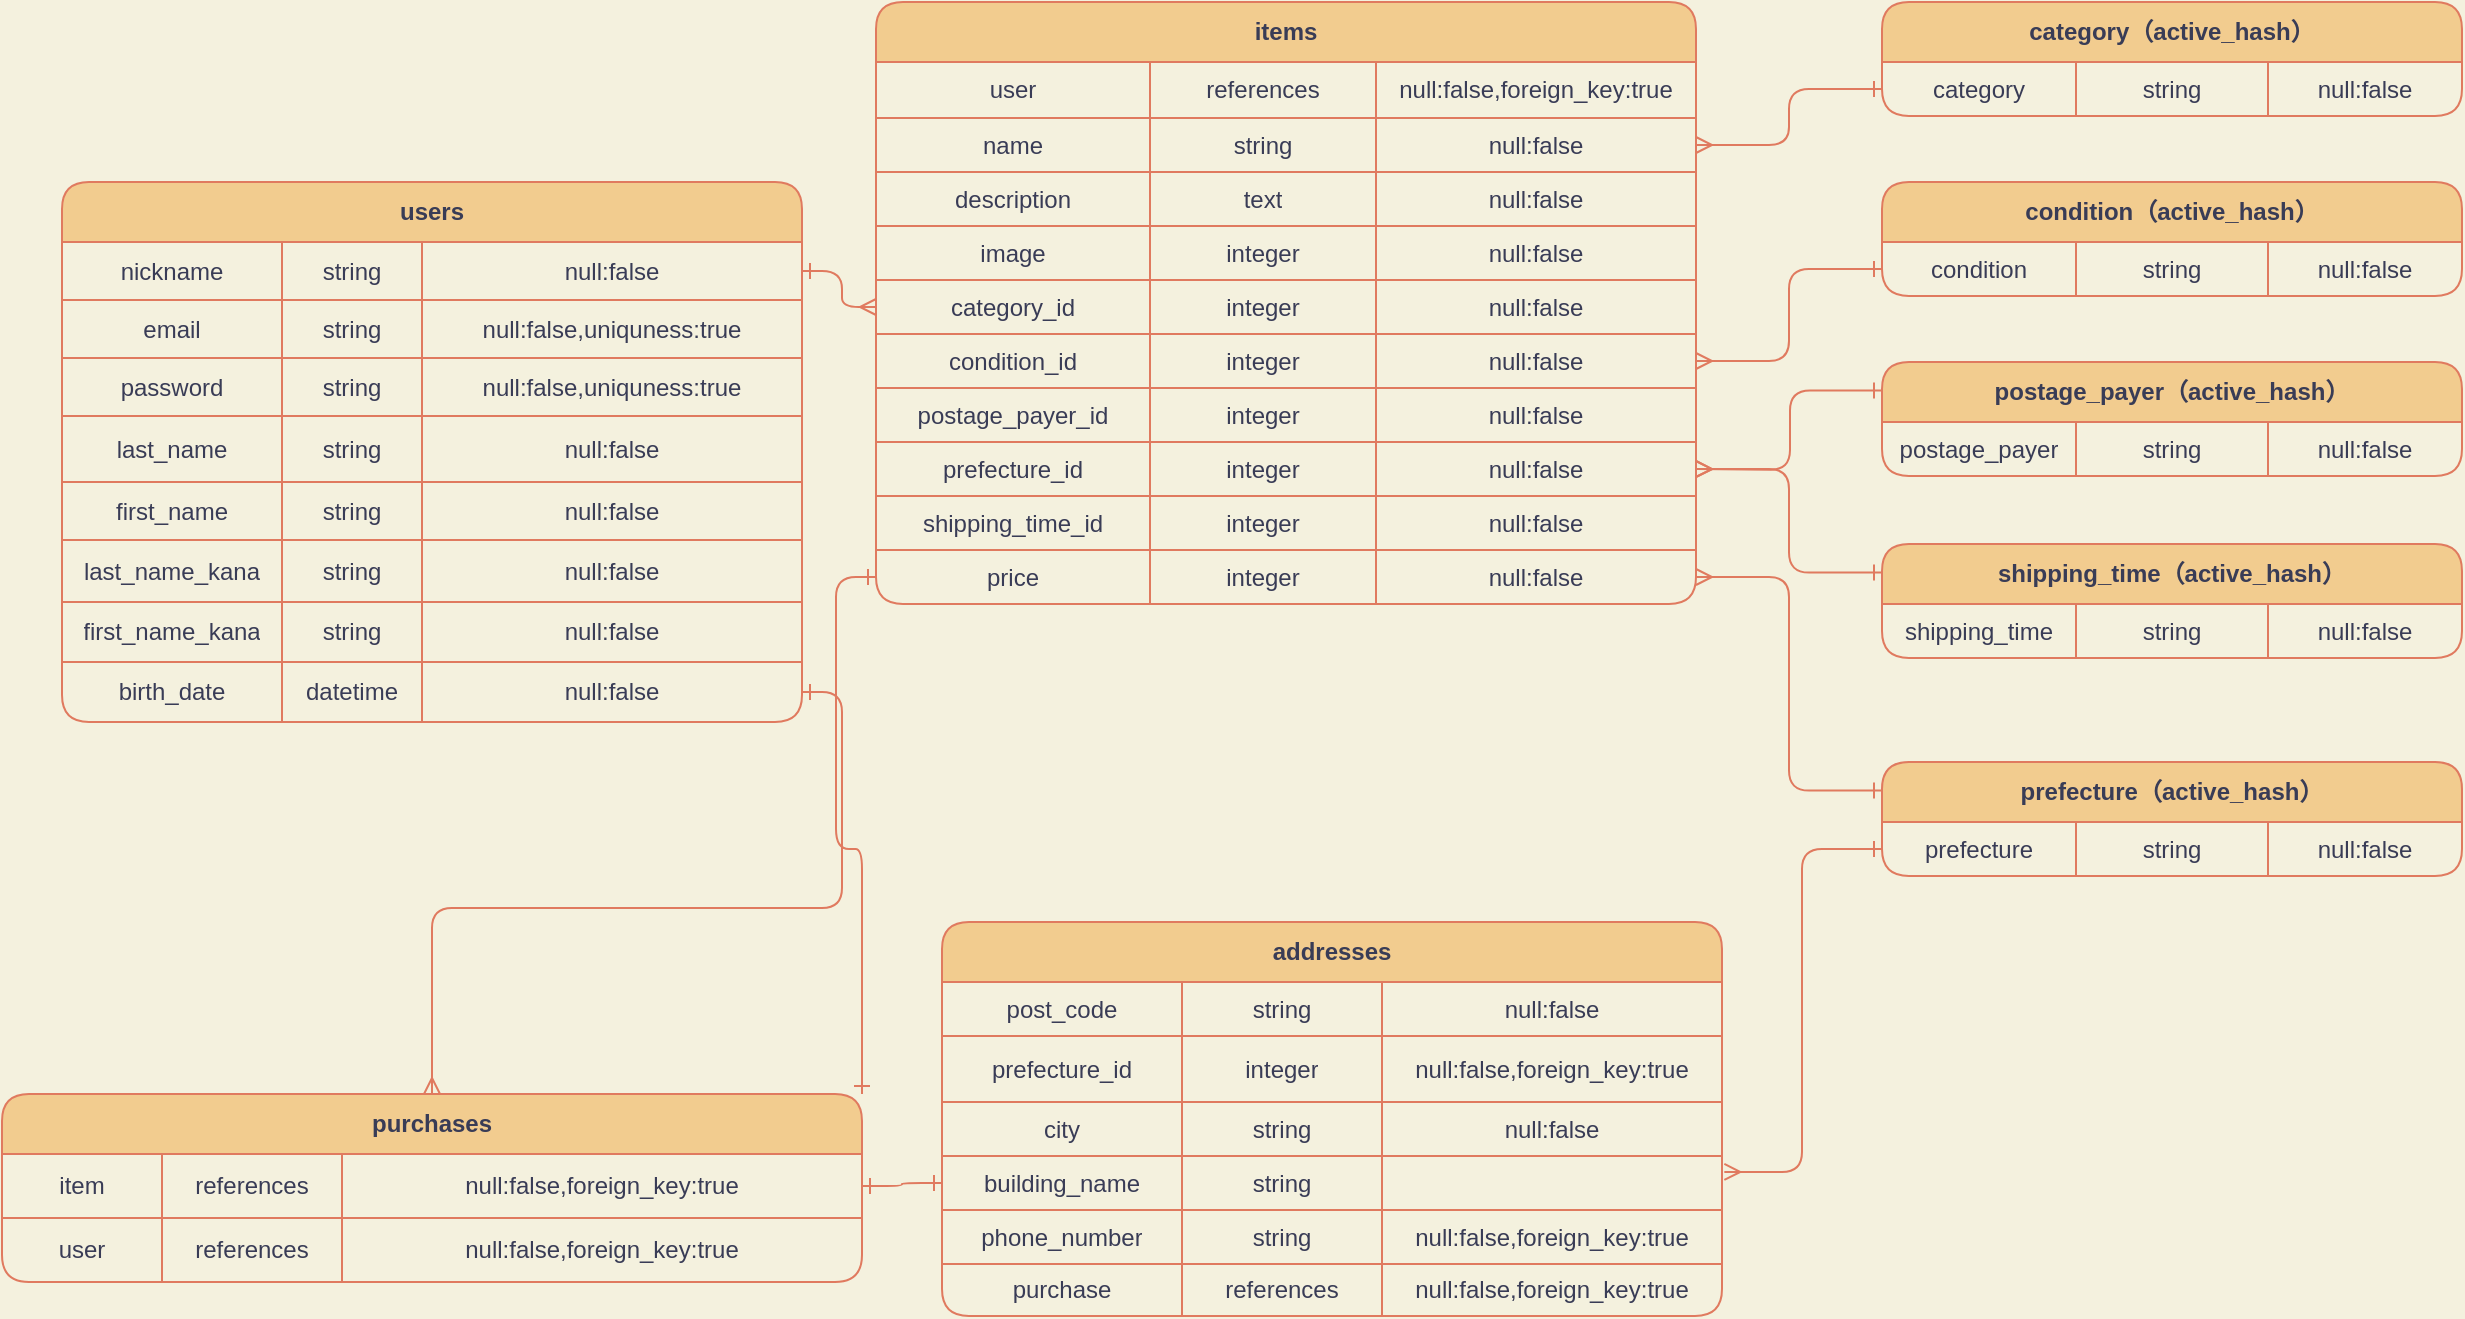 <mxfile version="13.6.5">
    <diagram id="_agWnU-bZ850hKVddHnj" name="ページ1">
        <mxGraphModel dx="1713" dy="680" grid="1" gridSize="10" guides="1" tooltips="1" connect="1" arrows="1" fold="1" page="1" pageScale="1" pageWidth="827" pageHeight="1169" background="#F4F1DE" math="0" shadow="0">
            <root>
                <mxCell id="0"/>
                <mxCell id="1" parent="0"/>
                <mxCell id="269" style="edgeStyle=orthogonalEdgeStyle;rounded=1;orthogonalLoop=1;jettySize=auto;html=1;exitX=0;exitY=0.25;exitDx=0;exitDy=0;entryX=1;entryY=0.5;entryDx=0;entryDy=0;startArrow=ERone;startFill=0;endArrow=ERmany;endFill=0;labelBackgroundColor=#F4F1DE;strokeColor=#E07A5F;fontColor=#393C56;" parent="1" source="201" edge="1">
                    <mxGeometry relative="1" as="geometry">
                        <mxPoint x="827" y="443.5" as="targetPoint"/>
                    </mxGeometry>
                </mxCell>
                <mxCell id="165" value="addresses" style="shape=table;html=1;whiteSpace=wrap;startSize=30;container=1;collapsible=0;childLayout=tableLayout;fontStyle=1;align=center;rounded=1;fillColor=#F2CC8F;strokeColor=#E07A5F;fontColor=#393C56;" parent="1" vertex="1">
                    <mxGeometry x="450" y="670" width="390" height="197" as="geometry"/>
                </mxCell>
                <mxCell id="166" value="" style="shape=partialRectangle;html=1;whiteSpace=wrap;collapsible=0;dropTarget=0;pointerEvents=0;fillColor=none;top=0;left=0;bottom=0;right=0;points=[[0,0.5],[1,0.5]];portConstraint=eastwest;rounded=1;strokeColor=#E07A5F;fontColor=#393C56;" parent="165" vertex="1">
                    <mxGeometry y="30" width="390" height="27" as="geometry"/>
                </mxCell>
                <mxCell id="167" value="post_code" style="shape=partialRectangle;html=1;whiteSpace=wrap;connectable=0;fillColor=none;top=0;left=0;bottom=0;right=0;overflow=hidden;rounded=1;strokeColor=#E07A5F;fontColor=#393C56;" parent="166" vertex="1">
                    <mxGeometry width="120" height="27" as="geometry"/>
                </mxCell>
                <mxCell id="168" value="string" style="shape=partialRectangle;html=1;whiteSpace=wrap;connectable=0;fillColor=none;top=0;left=0;bottom=0;right=0;overflow=hidden;rounded=1;strokeColor=#E07A5F;fontColor=#393C56;" parent="166" vertex="1">
                    <mxGeometry x="120" width="100" height="27" as="geometry"/>
                </mxCell>
                <mxCell id="169" value="null:false" style="shape=partialRectangle;html=1;whiteSpace=wrap;connectable=0;fillColor=none;top=0;left=0;bottom=0;right=0;overflow=hidden;rounded=1;strokeColor=#E07A5F;fontColor=#393C56;" parent="166" vertex="1">
                    <mxGeometry x="220" width="170" height="27" as="geometry"/>
                </mxCell>
                <mxCell id="170" value="" style="shape=partialRectangle;html=1;whiteSpace=wrap;collapsible=0;dropTarget=0;pointerEvents=0;fillColor=none;top=0;left=0;bottom=0;right=0;points=[[0,0.5],[1,0.5]];portConstraint=eastwest;rounded=1;strokeColor=#E07A5F;fontColor=#393C56;" parent="165" vertex="1">
                    <mxGeometry y="57" width="390" height="33" as="geometry"/>
                </mxCell>
                <mxCell id="171" value="prefecture_id" style="shape=partialRectangle;html=1;whiteSpace=wrap;connectable=0;fillColor=none;top=0;left=0;bottom=0;right=0;overflow=hidden;rounded=1;strokeColor=#E07A5F;fontColor=#393C56;" parent="170" vertex="1">
                    <mxGeometry width="120" height="33" as="geometry"/>
                </mxCell>
                <mxCell id="172" value="integer" style="shape=partialRectangle;html=1;whiteSpace=wrap;connectable=0;fillColor=none;top=0;left=0;bottom=0;right=0;overflow=hidden;rounded=1;strokeColor=#E07A5F;fontColor=#393C56;" parent="170" vertex="1">
                    <mxGeometry x="120" width="100" height="33" as="geometry"/>
                </mxCell>
                <mxCell id="173" value="&lt;span style=&quot;font-family: &amp;#34;helvetica&amp;#34;&quot;&gt;null:false,foreign_key:true&lt;/span&gt;" style="shape=partialRectangle;html=1;whiteSpace=wrap;connectable=0;fillColor=none;top=0;left=0;bottom=0;right=0;overflow=hidden;rounded=1;strokeColor=#E07A5F;fontColor=#393C56;" parent="170" vertex="1">
                    <mxGeometry x="220" width="170" height="33" as="geometry"/>
                </mxCell>
                <mxCell id="174" value="" style="shape=partialRectangle;html=1;whiteSpace=wrap;collapsible=0;dropTarget=0;pointerEvents=0;fillColor=none;top=0;left=0;bottom=0;right=0;points=[[0,0.5],[1,0.5]];portConstraint=eastwest;rounded=1;strokeColor=#E07A5F;fontColor=#393C56;" parent="165" vertex="1">
                    <mxGeometry y="90" width="390" height="27" as="geometry"/>
                </mxCell>
                <mxCell id="175" value="city" style="shape=partialRectangle;html=1;whiteSpace=wrap;connectable=0;fillColor=none;top=0;left=0;bottom=0;right=0;overflow=hidden;rounded=1;strokeColor=#E07A5F;fontColor=#393C56;" parent="174" vertex="1">
                    <mxGeometry width="120" height="27" as="geometry"/>
                </mxCell>
                <mxCell id="176" value="string" style="shape=partialRectangle;html=1;whiteSpace=wrap;connectable=0;fillColor=none;top=0;left=0;bottom=0;right=0;overflow=hidden;rounded=1;strokeColor=#E07A5F;fontColor=#393C56;" parent="174" vertex="1">
                    <mxGeometry x="120" width="100" height="27" as="geometry"/>
                </mxCell>
                <mxCell id="177" value="null:false" style="shape=partialRectangle;html=1;whiteSpace=wrap;connectable=0;fillColor=none;top=0;left=0;bottom=0;right=0;overflow=hidden;rounded=1;strokeColor=#E07A5F;fontColor=#393C56;" parent="174" vertex="1">
                    <mxGeometry x="220" width="170" height="27" as="geometry"/>
                </mxCell>
                <mxCell id="216" value="" style="shape=partialRectangle;html=1;whiteSpace=wrap;collapsible=0;dropTarget=0;pointerEvents=0;fillColor=none;top=0;left=0;bottom=0;right=0;points=[[0,0.5],[1,0.5]];portConstraint=eastwest;rounded=1;strokeColor=#E07A5F;fontColor=#393C56;" parent="165" vertex="1">
                    <mxGeometry y="117" width="390" height="27" as="geometry"/>
                </mxCell>
                <mxCell id="217" value="building_name" style="shape=partialRectangle;html=1;whiteSpace=wrap;connectable=0;fillColor=none;top=0;left=0;bottom=0;right=0;overflow=hidden;rounded=1;strokeColor=#E07A5F;fontColor=#393C56;" parent="216" vertex="1">
                    <mxGeometry width="120" height="27" as="geometry"/>
                </mxCell>
                <mxCell id="218" value="string" style="shape=partialRectangle;html=1;whiteSpace=wrap;connectable=0;fillColor=none;top=0;left=0;bottom=0;right=0;overflow=hidden;rounded=1;strokeColor=#E07A5F;fontColor=#393C56;" parent="216" vertex="1">
                    <mxGeometry x="120" width="100" height="27" as="geometry"/>
                </mxCell>
                <mxCell id="219" value="" style="shape=partialRectangle;html=1;whiteSpace=wrap;connectable=0;fillColor=none;top=0;left=0;bottom=0;right=0;overflow=hidden;rounded=1;strokeColor=#E07A5F;fontColor=#393C56;" parent="216" vertex="1">
                    <mxGeometry x="220" width="170" height="27" as="geometry"/>
                </mxCell>
                <mxCell id="237" value="" style="shape=partialRectangle;html=1;whiteSpace=wrap;collapsible=0;dropTarget=0;pointerEvents=0;fillColor=none;top=0;left=0;bottom=0;right=0;points=[[0,0.5],[1,0.5]];portConstraint=eastwest;rounded=1;strokeColor=#E07A5F;fontColor=#393C56;" parent="165" vertex="1">
                    <mxGeometry y="144" width="390" height="27" as="geometry"/>
                </mxCell>
                <mxCell id="238" value="phone_number" style="shape=partialRectangle;html=1;whiteSpace=wrap;connectable=0;fillColor=none;top=0;left=0;bottom=0;right=0;overflow=hidden;rounded=1;strokeColor=#E07A5F;fontColor=#393C56;" parent="237" vertex="1">
                    <mxGeometry width="120" height="27" as="geometry"/>
                </mxCell>
                <mxCell id="239" value="string" style="shape=partialRectangle;html=1;whiteSpace=wrap;connectable=0;fillColor=none;top=0;left=0;bottom=0;right=0;overflow=hidden;rounded=1;strokeColor=#E07A5F;fontColor=#393C56;" parent="237" vertex="1">
                    <mxGeometry x="120" width="100" height="27" as="geometry"/>
                </mxCell>
                <mxCell id="240" value="&lt;span&gt;null:false,foreign_key:true&lt;/span&gt;" style="shape=partialRectangle;html=1;whiteSpace=wrap;connectable=0;fillColor=none;top=0;left=0;bottom=0;right=0;overflow=hidden;rounded=1;strokeColor=#E07A5F;fontColor=#393C56;" parent="237" vertex="1">
                    <mxGeometry x="220" width="170" height="27" as="geometry"/>
                </mxCell>
                <mxCell id="241" value="" style="shape=partialRectangle;html=1;whiteSpace=wrap;collapsible=0;dropTarget=0;pointerEvents=0;fillColor=none;top=0;left=0;bottom=0;right=0;points=[[0,0.5],[1,0.5]];portConstraint=eastwest;rounded=1;strokeColor=#E07A5F;fontColor=#393C56;" parent="165" vertex="1">
                    <mxGeometry y="171" width="390" height="26" as="geometry"/>
                </mxCell>
                <mxCell id="242" value="purchase" style="shape=partialRectangle;html=1;whiteSpace=wrap;connectable=0;fillColor=none;top=0;left=0;bottom=0;right=0;overflow=hidden;rounded=1;strokeColor=#E07A5F;fontColor=#393C56;" parent="241" vertex="1">
                    <mxGeometry width="120" height="26" as="geometry"/>
                </mxCell>
                <mxCell id="243" value="references" style="shape=partialRectangle;html=1;whiteSpace=wrap;connectable=0;fillColor=none;top=0;left=0;bottom=0;right=0;overflow=hidden;rounded=1;strokeColor=#E07A5F;fontColor=#393C56;" parent="241" vertex="1">
                    <mxGeometry x="120" width="100" height="26" as="geometry"/>
                </mxCell>
                <mxCell id="244" value="&lt;span&gt;null:false,foreign_key:true&lt;/span&gt;" style="shape=partialRectangle;html=1;whiteSpace=wrap;connectable=0;fillColor=none;top=0;left=0;bottom=0;right=0;overflow=hidden;rounded=1;strokeColor=#E07A5F;fontColor=#393C56;" parent="241" vertex="1">
                    <mxGeometry x="220" width="170" height="26" as="geometry"/>
                </mxCell>
                <mxCell id="270" style="edgeStyle=orthogonalEdgeStyle;rounded=1;orthogonalLoop=1;jettySize=auto;html=1;exitX=0;exitY=0.25;exitDx=0;exitDy=0;entryX=1;entryY=0.5;entryDx=0;entryDy=0;startArrow=ERone;startFill=0;endArrow=ERmany;endFill=0;labelBackgroundColor=#F4F1DE;strokeColor=#E07A5F;fontColor=#393C56;" parent="1" source="211" target="136" edge="1">
                    <mxGeometry relative="1" as="geometry"/>
                </mxCell>
                <mxCell id="268" style="edgeStyle=orthogonalEdgeStyle;rounded=1;orthogonalLoop=1;jettySize=auto;html=1;exitX=0;exitY=0.25;exitDx=0;exitDy=0;entryX=1;entryY=0.5;entryDx=0;entryDy=0;startArrow=ERone;startFill=0;endArrow=ERmany;endFill=0;labelBackgroundColor=#F4F1DE;strokeColor=#E07A5F;fontColor=#393C56;" parent="1" source="206" target="144" edge="1">
                    <mxGeometry relative="1" as="geometry"/>
                </mxCell>
                <mxCell id="252" style="edgeStyle=orthogonalEdgeStyle;orthogonalLoop=1;jettySize=auto;html=1;exitX=0;exitY=0.5;exitDx=0;exitDy=0;entryX=1.003;entryY=0.296;entryDx=0;entryDy=0;entryPerimeter=0;startArrow=ERone;startFill=0;endArrow=ERmany;endFill=0;labelBackgroundColor=#F4F1DE;strokeColor=#E07A5F;fontColor=#393C56;" parent="1" source="207" target="216" edge="1">
                    <mxGeometry relative="1" as="geometry"/>
                </mxCell>
                <mxCell id="256" style="edgeStyle=orthogonalEdgeStyle;orthogonalLoop=1;jettySize=auto;html=1;exitX=0;exitY=0.5;exitDx=0;exitDy=0;startArrow=ERone;startFill=0;endArrow=ERmany;endFill=0;labelBackgroundColor=#F4F1DE;strokeColor=#E07A5F;fontColor=#393C56;" parent="1" source="179" target="7" edge="1">
                    <mxGeometry relative="1" as="geometry"/>
                </mxCell>
                <mxCell id="2" value="items" style="shape=table;html=1;whiteSpace=wrap;startSize=30;container=1;collapsible=0;childLayout=tableLayout;fontStyle=1;align=center;rounded=1;fillColor=#F2CC8F;strokeColor=#E07A5F;fontColor=#393C56;" parent="1" vertex="1">
                    <mxGeometry x="417" y="210" width="410" height="301" as="geometry"/>
                </mxCell>
                <mxCell id="3" value="" style="shape=partialRectangle;html=1;whiteSpace=wrap;collapsible=0;dropTarget=0;pointerEvents=0;fillColor=none;top=0;left=0;bottom=0;right=0;points=[[0,0.5],[1,0.5]];portConstraint=eastwest;rounded=1;strokeColor=#E07A5F;fontColor=#393C56;" parent="2" vertex="1">
                    <mxGeometry y="30" width="410" height="28" as="geometry"/>
                </mxCell>
                <mxCell id="4" value="user" style="shape=partialRectangle;html=1;whiteSpace=wrap;connectable=0;fillColor=none;top=0;left=0;bottom=0;right=0;overflow=hidden;rounded=1;strokeColor=#E07A5F;fontColor=#393C56;" parent="3" vertex="1">
                    <mxGeometry width="137" height="28" as="geometry"/>
                </mxCell>
                <mxCell id="5" value="references" style="shape=partialRectangle;html=1;whiteSpace=wrap;connectable=0;fillColor=none;top=0;left=0;bottom=0;right=0;overflow=hidden;rounded=1;strokeColor=#E07A5F;fontColor=#393C56;" parent="3" vertex="1">
                    <mxGeometry x="137" width="113" height="28" as="geometry"/>
                </mxCell>
                <mxCell id="6" value="&lt;span&gt;null:false,foreign_key:true&lt;/span&gt;" style="shape=partialRectangle;html=1;whiteSpace=wrap;connectable=0;fillColor=none;top=0;left=0;bottom=0;right=0;overflow=hidden;rounded=1;strokeColor=#E07A5F;fontColor=#393C56;" parent="3" vertex="1">
                    <mxGeometry x="250" width="160" height="28" as="geometry"/>
                </mxCell>
                <mxCell id="7" value="" style="shape=partialRectangle;html=1;whiteSpace=wrap;collapsible=0;dropTarget=0;pointerEvents=0;fillColor=none;top=0;left=0;bottom=0;right=0;points=[[0,0.5],[1,0.5]];portConstraint=eastwest;rounded=1;strokeColor=#E07A5F;fontColor=#393C56;" parent="2" vertex="1">
                    <mxGeometry y="58" width="410" height="27" as="geometry"/>
                </mxCell>
                <mxCell id="8" value="name" style="shape=partialRectangle;html=1;whiteSpace=wrap;connectable=0;fillColor=none;top=0;left=0;bottom=0;right=0;overflow=hidden;rounded=1;strokeColor=#E07A5F;fontColor=#393C56;" parent="7" vertex="1">
                    <mxGeometry width="137" height="27" as="geometry"/>
                </mxCell>
                <mxCell id="9" value="string" style="shape=partialRectangle;html=1;whiteSpace=wrap;connectable=0;fillColor=none;top=0;left=0;bottom=0;right=0;overflow=hidden;rounded=1;strokeColor=#E07A5F;fontColor=#393C56;" parent="7" vertex="1">
                    <mxGeometry x="137" width="113" height="27" as="geometry"/>
                </mxCell>
                <mxCell id="10" value="null:false" style="shape=partialRectangle;html=1;whiteSpace=wrap;connectable=0;fillColor=none;top=0;left=0;bottom=0;right=0;overflow=hidden;rounded=1;strokeColor=#E07A5F;fontColor=#393C56;" parent="7" vertex="1">
                    <mxGeometry x="250" width="160" height="27" as="geometry"/>
                </mxCell>
                <mxCell id="116" value="" style="shape=partialRectangle;html=1;whiteSpace=wrap;collapsible=0;dropTarget=0;pointerEvents=0;fillColor=none;top=0;left=0;bottom=0;right=0;points=[[0,0.5],[1,0.5]];portConstraint=eastwest;rounded=1;strokeColor=#E07A5F;fontColor=#393C56;" parent="2" vertex="1">
                    <mxGeometry y="85" width="410" height="27" as="geometry"/>
                </mxCell>
                <mxCell id="117" value="description" style="shape=partialRectangle;html=1;whiteSpace=wrap;connectable=0;fillColor=none;top=0;left=0;bottom=0;right=0;overflow=hidden;rounded=1;strokeColor=#E07A5F;fontColor=#393C56;" parent="116" vertex="1">
                    <mxGeometry width="137" height="27" as="geometry"/>
                </mxCell>
                <mxCell id="118" value="text" style="shape=partialRectangle;html=1;whiteSpace=wrap;connectable=0;fillColor=none;top=0;left=0;bottom=0;right=0;overflow=hidden;rounded=1;strokeColor=#E07A5F;fontColor=#393C56;" parent="116" vertex="1">
                    <mxGeometry x="137" width="113" height="27" as="geometry"/>
                </mxCell>
                <mxCell id="119" value="null:false" style="shape=partialRectangle;html=1;whiteSpace=wrap;connectable=0;fillColor=none;top=0;left=0;bottom=0;right=0;overflow=hidden;rounded=1;strokeColor=#E07A5F;fontColor=#393C56;" parent="116" vertex="1">
                    <mxGeometry x="250" width="160" height="27" as="geometry"/>
                </mxCell>
                <mxCell id="120" value="" style="shape=partialRectangle;html=1;whiteSpace=wrap;collapsible=0;dropTarget=0;pointerEvents=0;fillColor=none;top=0;left=0;bottom=0;right=0;points=[[0,0.5],[1,0.5]];portConstraint=eastwest;rounded=1;strokeColor=#E07A5F;fontColor=#393C56;" parent="2" vertex="1">
                    <mxGeometry y="112" width="410" height="27" as="geometry"/>
                </mxCell>
                <mxCell id="121" value="image" style="shape=partialRectangle;html=1;whiteSpace=wrap;connectable=0;fillColor=none;top=0;left=0;bottom=0;right=0;overflow=hidden;rounded=1;strokeColor=#E07A5F;fontColor=#393C56;" parent="120" vertex="1">
                    <mxGeometry width="137" height="27" as="geometry"/>
                </mxCell>
                <mxCell id="122" value="integer" style="shape=partialRectangle;html=1;whiteSpace=wrap;connectable=0;fillColor=none;top=0;left=0;bottom=0;right=0;overflow=hidden;rounded=1;strokeColor=#E07A5F;fontColor=#393C56;" parent="120" vertex="1">
                    <mxGeometry x="137" width="113" height="27" as="geometry"/>
                </mxCell>
                <mxCell id="123" value="null:false" style="shape=partialRectangle;html=1;whiteSpace=wrap;connectable=0;fillColor=none;top=0;left=0;bottom=0;right=0;overflow=hidden;rounded=1;strokeColor=#E07A5F;fontColor=#393C56;" parent="120" vertex="1">
                    <mxGeometry x="250" width="160" height="27" as="geometry"/>
                </mxCell>
                <mxCell id="124" value="" style="shape=partialRectangle;html=1;whiteSpace=wrap;collapsible=0;dropTarget=0;pointerEvents=0;fillColor=none;top=0;left=0;bottom=0;right=0;points=[[0,0.5],[1,0.5]];portConstraint=eastwest;rounded=1;strokeColor=#E07A5F;fontColor=#393C56;" parent="2" vertex="1">
                    <mxGeometry y="139" width="410" height="27" as="geometry"/>
                </mxCell>
                <mxCell id="125" value="category_id" style="shape=partialRectangle;html=1;whiteSpace=wrap;connectable=0;fillColor=none;top=0;left=0;bottom=0;right=0;overflow=hidden;rounded=1;strokeColor=#E07A5F;fontColor=#393C56;" parent="124" vertex="1">
                    <mxGeometry width="137" height="27" as="geometry"/>
                </mxCell>
                <mxCell id="126" value="integer" style="shape=partialRectangle;html=1;whiteSpace=wrap;connectable=0;fillColor=none;top=0;left=0;bottom=0;right=0;overflow=hidden;rounded=1;strokeColor=#E07A5F;fontColor=#393C56;" parent="124" vertex="1">
                    <mxGeometry x="137" width="113" height="27" as="geometry"/>
                </mxCell>
                <mxCell id="127" value="null:false" style="shape=partialRectangle;html=1;whiteSpace=wrap;connectable=0;fillColor=none;top=0;left=0;bottom=0;right=0;overflow=hidden;rounded=1;strokeColor=#E07A5F;fontColor=#393C56;" parent="124" vertex="1">
                    <mxGeometry x="250" width="160" height="27" as="geometry"/>
                </mxCell>
                <mxCell id="128" value="" style="shape=partialRectangle;html=1;whiteSpace=wrap;collapsible=0;dropTarget=0;pointerEvents=0;fillColor=none;top=0;left=0;bottom=0;right=0;points=[[0,0.5],[1,0.5]];portConstraint=eastwest;rounded=1;strokeColor=#E07A5F;fontColor=#393C56;" parent="2" vertex="1">
                    <mxGeometry y="166" width="410" height="27" as="geometry"/>
                </mxCell>
                <mxCell id="129" value="condition_id" style="shape=partialRectangle;html=1;whiteSpace=wrap;connectable=0;fillColor=none;top=0;left=0;bottom=0;right=0;overflow=hidden;rounded=1;strokeColor=#E07A5F;fontColor=#393C56;" parent="128" vertex="1">
                    <mxGeometry width="137" height="27" as="geometry"/>
                </mxCell>
                <mxCell id="130" value="integer" style="shape=partialRectangle;html=1;whiteSpace=wrap;connectable=0;fillColor=none;top=0;left=0;bottom=0;right=0;overflow=hidden;rounded=1;strokeColor=#E07A5F;fontColor=#393C56;" parent="128" vertex="1">
                    <mxGeometry x="137" width="113" height="27" as="geometry"/>
                </mxCell>
                <mxCell id="131" value="null:false" style="shape=partialRectangle;html=1;whiteSpace=wrap;connectable=0;fillColor=none;top=0;left=0;bottom=0;right=0;overflow=hidden;rounded=1;strokeColor=#E07A5F;fontColor=#393C56;" parent="128" vertex="1">
                    <mxGeometry x="250" width="160" height="27" as="geometry"/>
                </mxCell>
                <mxCell id="132" value="" style="shape=partialRectangle;html=1;whiteSpace=wrap;collapsible=0;dropTarget=0;pointerEvents=0;fillColor=none;top=0;left=0;bottom=0;right=0;points=[[0,0.5],[1,0.5]];portConstraint=eastwest;rounded=1;strokeColor=#E07A5F;fontColor=#393C56;" parent="2" vertex="1">
                    <mxGeometry y="193" width="410" height="27" as="geometry"/>
                </mxCell>
                <mxCell id="133" value="postage_payer_id" style="shape=partialRectangle;html=1;whiteSpace=wrap;connectable=0;fillColor=none;top=0;left=0;bottom=0;right=0;overflow=hidden;rounded=1;strokeColor=#E07A5F;fontColor=#393C56;" parent="132" vertex="1">
                    <mxGeometry width="137" height="27" as="geometry"/>
                </mxCell>
                <mxCell id="134" value="integer" style="shape=partialRectangle;html=1;whiteSpace=wrap;connectable=0;fillColor=none;top=0;left=0;bottom=0;right=0;overflow=hidden;rounded=1;strokeColor=#E07A5F;fontColor=#393C56;" parent="132" vertex="1">
                    <mxGeometry x="137" width="113" height="27" as="geometry"/>
                </mxCell>
                <mxCell id="135" value="null:false" style="shape=partialRectangle;html=1;whiteSpace=wrap;connectable=0;fillColor=none;top=0;left=0;bottom=0;right=0;overflow=hidden;rounded=1;strokeColor=#E07A5F;fontColor=#393C56;" parent="132" vertex="1">
                    <mxGeometry x="250" width="160" height="27" as="geometry"/>
                </mxCell>
                <mxCell id="136" value="" style="shape=partialRectangle;html=1;whiteSpace=wrap;collapsible=0;dropTarget=0;pointerEvents=0;fillColor=none;top=0;left=0;bottom=0;right=0;points=[[0,0.5],[1,0.5]];portConstraint=eastwest;rounded=1;strokeColor=#E07A5F;fontColor=#393C56;" parent="2" vertex="1">
                    <mxGeometry y="220" width="410" height="27" as="geometry"/>
                </mxCell>
                <mxCell id="137" value="prefecture_id" style="shape=partialRectangle;html=1;whiteSpace=wrap;connectable=0;fillColor=none;top=0;left=0;bottom=0;right=0;overflow=hidden;rounded=1;strokeColor=#E07A5F;fontColor=#393C56;" parent="136" vertex="1">
                    <mxGeometry width="137" height="27" as="geometry"/>
                </mxCell>
                <mxCell id="138" value="integer" style="shape=partialRectangle;html=1;whiteSpace=wrap;connectable=0;fillColor=none;top=0;left=0;bottom=0;right=0;overflow=hidden;rounded=1;strokeColor=#E07A5F;fontColor=#393C56;" parent="136" vertex="1">
                    <mxGeometry x="137" width="113" height="27" as="geometry"/>
                </mxCell>
                <mxCell id="139" value="null:false" style="shape=partialRectangle;html=1;whiteSpace=wrap;connectable=0;fillColor=none;top=0;left=0;bottom=0;right=0;overflow=hidden;rounded=1;strokeColor=#E07A5F;fontColor=#393C56;" parent="136" vertex="1">
                    <mxGeometry x="250" width="160" height="27" as="geometry"/>
                </mxCell>
                <mxCell id="140" value="" style="shape=partialRectangle;html=1;whiteSpace=wrap;collapsible=0;dropTarget=0;pointerEvents=0;fillColor=none;top=0;left=0;bottom=0;right=0;points=[[0,0.5],[1,0.5]];portConstraint=eastwest;rounded=1;strokeColor=#E07A5F;fontColor=#393C56;" parent="2" vertex="1">
                    <mxGeometry y="247" width="410" height="27" as="geometry"/>
                </mxCell>
                <mxCell id="141" value="shipping_time_id" style="shape=partialRectangle;html=1;whiteSpace=wrap;connectable=0;fillColor=none;top=0;left=0;bottom=0;right=0;overflow=hidden;rounded=1;strokeColor=#E07A5F;fontColor=#393C56;" parent="140" vertex="1">
                    <mxGeometry width="137" height="27" as="geometry"/>
                </mxCell>
                <mxCell id="142" value="integer" style="shape=partialRectangle;html=1;whiteSpace=wrap;connectable=0;fillColor=none;top=0;left=0;bottom=0;right=0;overflow=hidden;rounded=1;strokeColor=#E07A5F;fontColor=#393C56;" parent="140" vertex="1">
                    <mxGeometry x="137" width="113" height="27" as="geometry"/>
                </mxCell>
                <mxCell id="143" value="null:false" style="shape=partialRectangle;html=1;whiteSpace=wrap;connectable=0;fillColor=none;top=0;left=0;bottom=0;right=0;overflow=hidden;rounded=1;strokeColor=#E07A5F;fontColor=#393C56;" parent="140" vertex="1">
                    <mxGeometry x="250" width="160" height="27" as="geometry"/>
                </mxCell>
                <mxCell id="144" value="" style="shape=partialRectangle;html=1;whiteSpace=wrap;collapsible=0;dropTarget=0;pointerEvents=0;fillColor=none;top=0;left=0;bottom=0;right=0;points=[[0,0.5],[1,0.5]];portConstraint=eastwest;rounded=1;strokeColor=#E07A5F;fontColor=#393C56;" parent="2" vertex="1">
                    <mxGeometry y="274" width="410" height="27" as="geometry"/>
                </mxCell>
                <mxCell id="145" value="price" style="shape=partialRectangle;html=1;whiteSpace=wrap;connectable=0;fillColor=none;top=0;left=0;bottom=0;right=0;overflow=hidden;rounded=1;strokeColor=#E07A5F;fontColor=#393C56;" parent="144" vertex="1">
                    <mxGeometry width="137" height="27" as="geometry"/>
                </mxCell>
                <mxCell id="146" value="integer" style="shape=partialRectangle;html=1;whiteSpace=wrap;connectable=0;fillColor=none;top=0;left=0;bottom=0;right=0;overflow=hidden;rounded=1;strokeColor=#E07A5F;fontColor=#393C56;" parent="144" vertex="1">
                    <mxGeometry x="137" width="113" height="27" as="geometry"/>
                </mxCell>
                <mxCell id="147" value="null:false" style="shape=partialRectangle;html=1;whiteSpace=wrap;connectable=0;fillColor=none;top=0;left=0;bottom=0;right=0;overflow=hidden;rounded=1;strokeColor=#E07A5F;fontColor=#393C56;" parent="144" vertex="1">
                    <mxGeometry x="250" width="160" height="27" as="geometry"/>
                </mxCell>
                <mxCell id="258" style="edgeStyle=orthogonalEdgeStyle;orthogonalLoop=1;jettySize=auto;html=1;exitX=0;exitY=0.5;exitDx=0;exitDy=0;entryX=1;entryY=0.5;entryDx=0;entryDy=0;startArrow=ERone;startFill=0;endArrow=ERmany;endFill=0;labelBackgroundColor=#F4F1DE;strokeColor=#E07A5F;fontColor=#393C56;" parent="1" source="197" target="128" edge="1">
                    <mxGeometry relative="1" as="geometry"/>
                </mxCell>
                <mxCell id="259" style="edgeStyle=orthogonalEdgeStyle;orthogonalLoop=1;jettySize=auto;html=1;exitX=1;exitY=0.5;exitDx=0;exitDy=0;entryX=0;entryY=0.5;entryDx=0;entryDy=0;startArrow=ERone;startFill=0;endArrow=ERmany;endFill=0;labelBackgroundColor=#F4F1DE;strokeColor=#E07A5F;fontColor=#393C56;" parent="1" source="29" target="124" edge="1">
                    <mxGeometry relative="1" as="geometry"/>
                </mxCell>
                <mxCell id="265" style="edgeStyle=orthogonalEdgeStyle;rounded=1;orthogonalLoop=1;jettySize=auto;html=1;exitX=1;exitY=0.5;exitDx=0;exitDy=0;startArrow=ERone;startFill=0;endArrow=ERone;endFill=0;labelBackgroundColor=#F4F1DE;strokeColor=#E07A5F;fontColor=#393C56;" parent="1" source="16" target="216" edge="1">
                    <mxGeometry relative="1" as="geometry"/>
                </mxCell>
                <mxCell id="267" style="edgeStyle=orthogonalEdgeStyle;rounded=1;orthogonalLoop=1;jettySize=auto;html=1;exitX=1;exitY=0.5;exitDx=0;exitDy=0;entryX=0.5;entryY=0;entryDx=0;entryDy=0;startArrow=ERone;startFill=0;endArrow=ERmany;endFill=0;labelBackgroundColor=#F4F1DE;strokeColor=#E07A5F;fontColor=#393C56;" parent="1" source="78" target="15" edge="1">
                    <mxGeometry relative="1" as="geometry"/>
                </mxCell>
                <mxCell id="178" value="category（active_hash）" style="shape=table;html=1;whiteSpace=wrap;startSize=30;container=1;collapsible=0;childLayout=tableLayout;fontStyle=1;align=center;rounded=1;fillColor=#F2CC8F;strokeColor=#E07A5F;fontColor=#393C56;" parent="1" vertex="1">
                    <mxGeometry x="920" y="210" width="290" height="57" as="geometry"/>
                </mxCell>
                <mxCell id="179" value="" style="shape=partialRectangle;html=1;whiteSpace=wrap;collapsible=0;dropTarget=0;pointerEvents=0;fillColor=none;top=0;left=0;bottom=0;right=0;points=[[0,0.5],[1,0.5]];portConstraint=eastwest;rounded=1;strokeColor=#E07A5F;fontColor=#393C56;" parent="178" vertex="1">
                    <mxGeometry y="30" width="290" height="27" as="geometry"/>
                </mxCell>
                <mxCell id="180" value="category" style="shape=partialRectangle;html=1;whiteSpace=wrap;connectable=0;fillColor=none;top=0;left=0;bottom=0;right=0;overflow=hidden;rounded=1;strokeColor=#E07A5F;fontColor=#393C56;" parent="179" vertex="1">
                    <mxGeometry width="97" height="27" as="geometry"/>
                </mxCell>
                <mxCell id="181" value="string" style="shape=partialRectangle;html=1;whiteSpace=wrap;connectable=0;fillColor=none;top=0;left=0;bottom=0;right=0;overflow=hidden;rounded=1;strokeColor=#E07A5F;fontColor=#393C56;" parent="179" vertex="1">
                    <mxGeometry x="97" width="96" height="27" as="geometry"/>
                </mxCell>
                <mxCell id="182" value="null:false" style="shape=partialRectangle;html=1;whiteSpace=wrap;connectable=0;fillColor=none;top=0;left=0;bottom=0;right=0;overflow=hidden;rounded=1;strokeColor=#E07A5F;fontColor=#393C56;" parent="179" vertex="1">
                    <mxGeometry x="193" width="97" height="27" as="geometry"/>
                </mxCell>
                <mxCell id="196" value="condition（active_hash）" style="shape=table;html=1;whiteSpace=wrap;startSize=30;container=1;collapsible=0;childLayout=tableLayout;fontStyle=1;align=center;rounded=1;fillColor=#F2CC8F;strokeColor=#E07A5F;fontColor=#393C56;" parent="1" vertex="1">
                    <mxGeometry x="920" y="300" width="290" height="57" as="geometry"/>
                </mxCell>
                <mxCell id="197" value="" style="shape=partialRectangle;html=1;whiteSpace=wrap;collapsible=0;dropTarget=0;pointerEvents=0;fillColor=none;top=0;left=0;bottom=0;right=0;points=[[0,0.5],[1,0.5]];portConstraint=eastwest;rounded=1;strokeColor=#E07A5F;fontColor=#393C56;" parent="196" vertex="1">
                    <mxGeometry y="30" width="290" height="27" as="geometry"/>
                </mxCell>
                <mxCell id="198" value="condition" style="shape=partialRectangle;html=1;whiteSpace=wrap;connectable=0;fillColor=none;top=0;left=0;bottom=0;right=0;overflow=hidden;rounded=1;strokeColor=#E07A5F;fontColor=#393C56;" parent="197" vertex="1">
                    <mxGeometry width="97" height="27" as="geometry"/>
                </mxCell>
                <mxCell id="199" value="string" style="shape=partialRectangle;html=1;whiteSpace=wrap;connectable=0;fillColor=none;top=0;left=0;bottom=0;right=0;overflow=hidden;rounded=1;strokeColor=#E07A5F;fontColor=#393C56;" parent="197" vertex="1">
                    <mxGeometry x="97" width="96" height="27" as="geometry"/>
                </mxCell>
                <mxCell id="200" value="null:false" style="shape=partialRectangle;html=1;whiteSpace=wrap;connectable=0;fillColor=none;top=0;left=0;bottom=0;right=0;overflow=hidden;rounded=1;strokeColor=#E07A5F;fontColor=#393C56;" parent="197" vertex="1">
                    <mxGeometry x="193" width="97" height="27" as="geometry"/>
                </mxCell>
                <mxCell id="201" value="postage_payer（active_hash）" style="shape=table;html=1;whiteSpace=wrap;startSize=30;container=1;collapsible=0;childLayout=tableLayout;fontStyle=1;align=center;rounded=1;fillColor=#F2CC8F;strokeColor=#E07A5F;fontColor=#393C56;" parent="1" vertex="1">
                    <mxGeometry x="920" y="390" width="290" height="57" as="geometry"/>
                </mxCell>
                <mxCell id="202" value="" style="shape=partialRectangle;html=1;whiteSpace=wrap;collapsible=0;dropTarget=0;pointerEvents=0;fillColor=none;top=0;left=0;bottom=0;right=0;points=[[0,0.5],[1,0.5]];portConstraint=eastwest;rounded=1;strokeColor=#E07A5F;fontColor=#393C56;" parent="201" vertex="1">
                    <mxGeometry y="30" width="290" height="27" as="geometry"/>
                </mxCell>
                <mxCell id="203" value="postage_payer" style="shape=partialRectangle;html=1;whiteSpace=wrap;connectable=0;fillColor=none;top=0;left=0;bottom=0;right=0;overflow=hidden;rounded=1;strokeColor=#E07A5F;fontColor=#393C56;" parent="202" vertex="1">
                    <mxGeometry width="97" height="27" as="geometry"/>
                </mxCell>
                <mxCell id="204" value="string" style="shape=partialRectangle;html=1;whiteSpace=wrap;connectable=0;fillColor=none;top=0;left=0;bottom=0;right=0;overflow=hidden;rounded=1;strokeColor=#E07A5F;fontColor=#393C56;" parent="202" vertex="1">
                    <mxGeometry x="97" width="96" height="27" as="geometry"/>
                </mxCell>
                <mxCell id="205" value="null:false" style="shape=partialRectangle;html=1;whiteSpace=wrap;connectable=0;fillColor=none;top=0;left=0;bottom=0;right=0;overflow=hidden;rounded=1;strokeColor=#E07A5F;fontColor=#393C56;" parent="202" vertex="1">
                    <mxGeometry x="193" width="97" height="27" as="geometry"/>
                </mxCell>
                <mxCell id="211" value="shipping_time（active_hash）" style="shape=table;html=1;whiteSpace=wrap;startSize=30;container=1;collapsible=0;childLayout=tableLayout;fontStyle=1;align=center;rounded=1;fillColor=#F2CC8F;strokeColor=#E07A5F;fontColor=#393C56;" parent="1" vertex="1">
                    <mxGeometry x="920" y="481" width="290" height="57" as="geometry"/>
                </mxCell>
                <mxCell id="212" value="" style="shape=partialRectangle;html=1;whiteSpace=wrap;collapsible=0;dropTarget=0;pointerEvents=0;fillColor=none;top=0;left=0;bottom=0;right=0;points=[[0,0.5],[1,0.5]];portConstraint=eastwest;rounded=1;strokeColor=#E07A5F;fontColor=#393C56;" parent="211" vertex="1">
                    <mxGeometry y="30" width="290" height="27" as="geometry"/>
                </mxCell>
                <mxCell id="213" value="shipping_time" style="shape=partialRectangle;html=1;whiteSpace=wrap;connectable=0;fillColor=none;top=0;left=0;bottom=0;right=0;overflow=hidden;rounded=1;strokeColor=#E07A5F;fontColor=#393C56;" parent="212" vertex="1">
                    <mxGeometry width="97" height="27" as="geometry"/>
                </mxCell>
                <mxCell id="214" value="string" style="shape=partialRectangle;html=1;whiteSpace=wrap;connectable=0;fillColor=none;top=0;left=0;bottom=0;right=0;overflow=hidden;rounded=1;strokeColor=#E07A5F;fontColor=#393C56;" parent="212" vertex="1">
                    <mxGeometry x="97" width="96" height="27" as="geometry"/>
                </mxCell>
                <mxCell id="215" value="null:false" style="shape=partialRectangle;html=1;whiteSpace=wrap;connectable=0;fillColor=none;top=0;left=0;bottom=0;right=0;overflow=hidden;rounded=1;strokeColor=#E07A5F;fontColor=#393C56;" parent="212" vertex="1">
                    <mxGeometry x="193" width="97" height="27" as="geometry"/>
                </mxCell>
                <mxCell id="206" value="prefecture（active_hash）" style="shape=table;html=1;whiteSpace=wrap;startSize=30;container=1;collapsible=0;childLayout=tableLayout;fontStyle=1;align=center;rounded=1;fillColor=#F2CC8F;strokeColor=#E07A5F;fontColor=#393C56;" parent="1" vertex="1">
                    <mxGeometry x="920" y="590" width="290" height="57" as="geometry"/>
                </mxCell>
                <mxCell id="207" value="" style="shape=partialRectangle;html=1;whiteSpace=wrap;collapsible=0;dropTarget=0;pointerEvents=0;fillColor=none;top=0;left=0;bottom=0;right=0;points=[[0,0.5],[1,0.5]];portConstraint=eastwest;rounded=1;strokeColor=#E07A5F;fontColor=#393C56;" parent="206" vertex="1">
                    <mxGeometry y="30" width="290" height="27" as="geometry"/>
                </mxCell>
                <mxCell id="208" value="prefecture" style="shape=partialRectangle;html=1;whiteSpace=wrap;connectable=0;fillColor=none;top=0;left=0;bottom=0;right=0;overflow=hidden;rounded=1;strokeColor=#E07A5F;fontColor=#393C56;" parent="207" vertex="1">
                    <mxGeometry width="97" height="27" as="geometry"/>
                </mxCell>
                <mxCell id="209" value="string" style="shape=partialRectangle;html=1;whiteSpace=wrap;connectable=0;fillColor=none;top=0;left=0;bottom=0;right=0;overflow=hidden;rounded=1;strokeColor=#E07A5F;fontColor=#393C56;" parent="207" vertex="1">
                    <mxGeometry x="97" width="96" height="27" as="geometry"/>
                </mxCell>
                <mxCell id="210" value="null:false" style="shape=partialRectangle;html=1;whiteSpace=wrap;connectable=0;fillColor=none;top=0;left=0;bottom=0;right=0;overflow=hidden;rounded=1;strokeColor=#E07A5F;fontColor=#393C56;" parent="207" vertex="1">
                    <mxGeometry x="193" width="97" height="27" as="geometry"/>
                </mxCell>
                <mxCell id="273" style="edgeStyle=orthogonalEdgeStyle;rounded=1;orthogonalLoop=1;jettySize=auto;html=1;exitX=0;exitY=0.5;exitDx=0;exitDy=0;entryX=1;entryY=0;entryDx=0;entryDy=0;startArrow=ERone;startFill=0;endArrow=ERone;endFill=0;labelBackgroundColor=#F4F1DE;strokeColor=#E07A5F;fontColor=#393C56;" parent="1" source="144" target="15" edge="1">
                    <mxGeometry relative="1" as="geometry"/>
                </mxCell>
                <mxCell id="15" value="purchases" style="shape=table;html=1;whiteSpace=wrap;startSize=30;container=1;collapsible=0;childLayout=tableLayout;fontStyle=1;align=center;rounded=1;fillColor=#F2CC8F;strokeColor=#E07A5F;fontColor=#393C56;" parent="1" vertex="1">
                    <mxGeometry x="-20" y="756" width="430" height="94" as="geometry"/>
                </mxCell>
                <mxCell id="16" value="" style="shape=partialRectangle;html=1;whiteSpace=wrap;collapsible=0;dropTarget=0;pointerEvents=0;fillColor=none;top=0;left=0;bottom=0;right=0;points=[[0,0.5],[1,0.5]];portConstraint=eastwest;rounded=1;strokeColor=#E07A5F;fontColor=#393C56;" parent="15" vertex="1">
                    <mxGeometry y="30" width="430" height="32" as="geometry"/>
                </mxCell>
                <mxCell id="17" value="item" style="shape=partialRectangle;html=1;whiteSpace=wrap;connectable=0;fillColor=none;top=0;left=0;bottom=0;right=0;overflow=hidden;rounded=1;strokeColor=#E07A5F;fontColor=#393C56;" parent="16" vertex="1">
                    <mxGeometry width="80" height="32" as="geometry"/>
                </mxCell>
                <mxCell id="18" value="references" style="shape=partialRectangle;html=1;whiteSpace=wrap;connectable=0;fillColor=none;top=0;left=0;bottom=0;right=0;overflow=hidden;rounded=1;strokeColor=#E07A5F;fontColor=#393C56;" parent="16" vertex="1">
                    <mxGeometry x="80" width="90" height="32" as="geometry"/>
                </mxCell>
                <mxCell id="19" value="null:false,foreign_key:true" style="shape=partialRectangle;html=1;whiteSpace=wrap;connectable=0;fillColor=none;top=0;left=0;bottom=0;right=0;overflow=hidden;rounded=1;strokeColor=#E07A5F;fontColor=#393C56;" parent="16" vertex="1">
                    <mxGeometry x="170" width="260" height="32" as="geometry"/>
                </mxCell>
                <mxCell id="112" value="" style="shape=partialRectangle;html=1;whiteSpace=wrap;collapsible=0;dropTarget=0;pointerEvents=0;fillColor=none;top=0;left=0;bottom=0;right=0;points=[[0,0.5],[1,0.5]];portConstraint=eastwest;rounded=1;strokeColor=#E07A5F;fontColor=#393C56;" parent="15" vertex="1">
                    <mxGeometry y="62" width="430" height="32" as="geometry"/>
                </mxCell>
                <mxCell id="113" value="user" style="shape=partialRectangle;html=1;whiteSpace=wrap;connectable=0;fillColor=none;top=0;left=0;bottom=0;right=0;overflow=hidden;rounded=1;strokeColor=#E07A5F;fontColor=#393C56;" parent="112" vertex="1">
                    <mxGeometry width="80" height="32" as="geometry"/>
                </mxCell>
                <mxCell id="114" value="references" style="shape=partialRectangle;html=1;whiteSpace=wrap;connectable=0;fillColor=none;top=0;left=0;bottom=0;right=0;overflow=hidden;rounded=1;strokeColor=#E07A5F;fontColor=#393C56;" parent="112" vertex="1">
                    <mxGeometry x="80" width="90" height="32" as="geometry"/>
                </mxCell>
                <mxCell id="115" value="null:false,foreign_key:true" style="shape=partialRectangle;html=1;whiteSpace=wrap;connectable=0;fillColor=none;top=0;left=0;bottom=0;right=0;overflow=hidden;rounded=1;strokeColor=#E07A5F;fontColor=#393C56;" parent="112" vertex="1">
                    <mxGeometry x="170" width="260" height="32" as="geometry"/>
                </mxCell>
                <mxCell id="28" value="users" style="shape=table;html=1;whiteSpace=wrap;startSize=30;container=1;collapsible=0;childLayout=tableLayout;fontStyle=1;align=center;rounded=1;fillColor=#F2CC8F;strokeColor=#E07A5F;fontColor=#393C56;" parent="1" vertex="1">
                    <mxGeometry x="10" y="300" width="370" height="270" as="geometry"/>
                </mxCell>
                <mxCell id="29" value="" style="shape=partialRectangle;html=1;whiteSpace=wrap;collapsible=0;dropTarget=0;pointerEvents=0;fillColor=none;top=0;left=0;bottom=0;right=0;points=[[0,0.5],[1,0.5]];portConstraint=eastwest;rounded=1;strokeColor=#E07A5F;fontColor=#393C56;" parent="28" vertex="1">
                    <mxGeometry y="30" width="370" height="29" as="geometry"/>
                </mxCell>
                <mxCell id="30" value="nickname" style="shape=partialRectangle;html=1;whiteSpace=wrap;connectable=0;fillColor=none;top=0;left=0;bottom=0;right=0;overflow=hidden;rounded=1;strokeColor=#E07A5F;fontColor=#393C56;" parent="29" vertex="1">
                    <mxGeometry width="110" height="29" as="geometry"/>
                </mxCell>
                <mxCell id="31" value="string" style="shape=partialRectangle;html=1;whiteSpace=wrap;connectable=0;fillColor=none;top=0;left=0;bottom=0;right=0;overflow=hidden;rounded=1;strokeColor=#E07A5F;fontColor=#393C56;" parent="29" vertex="1">
                    <mxGeometry x="110" width="70" height="29" as="geometry"/>
                </mxCell>
                <mxCell id="32" value="null:false" style="shape=partialRectangle;html=1;whiteSpace=wrap;connectable=0;fillColor=none;top=0;left=0;bottom=0;right=0;overflow=hidden;rounded=1;strokeColor=#E07A5F;fontColor=#393C56;" parent="29" vertex="1">
                    <mxGeometry x="180" width="190" height="29" as="geometry"/>
                </mxCell>
                <mxCell id="33" value="" style="shape=partialRectangle;html=1;whiteSpace=wrap;collapsible=0;dropTarget=0;pointerEvents=0;fillColor=none;top=0;left=0;bottom=0;right=0;points=[[0,0.5],[1,0.5]];portConstraint=eastwest;rounded=1;strokeColor=#E07A5F;fontColor=#393C56;" parent="28" vertex="1">
                    <mxGeometry y="59" width="370" height="29" as="geometry"/>
                </mxCell>
                <mxCell id="34" value="email" style="shape=partialRectangle;html=1;whiteSpace=wrap;connectable=0;fillColor=none;top=0;left=0;bottom=0;right=0;overflow=hidden;rounded=1;strokeColor=#E07A5F;fontColor=#393C56;" parent="33" vertex="1">
                    <mxGeometry width="110" height="29" as="geometry"/>
                </mxCell>
                <mxCell id="35" value="string" style="shape=partialRectangle;html=1;whiteSpace=wrap;connectable=0;fillColor=none;top=0;left=0;bottom=0;right=0;overflow=hidden;rounded=1;strokeColor=#E07A5F;fontColor=#393C56;" parent="33" vertex="1">
                    <mxGeometry x="110" width="70" height="29" as="geometry"/>
                </mxCell>
                <mxCell id="36" value="null:false,uniquness:true" style="shape=partialRectangle;html=1;whiteSpace=wrap;connectable=0;fillColor=none;top=0;left=0;bottom=0;right=0;overflow=hidden;rounded=1;strokeColor=#E07A5F;fontColor=#393C56;" parent="33" vertex="1">
                    <mxGeometry x="180" width="190" height="29" as="geometry"/>
                </mxCell>
                <mxCell id="37" value="" style="shape=partialRectangle;html=1;whiteSpace=wrap;collapsible=0;dropTarget=0;pointerEvents=0;fillColor=none;top=0;left=0;bottom=0;right=0;points=[[0,0.5],[1,0.5]];portConstraint=eastwest;rounded=1;strokeColor=#E07A5F;fontColor=#393C56;" parent="28" vertex="1">
                    <mxGeometry y="88" width="370" height="29" as="geometry"/>
                </mxCell>
                <mxCell id="38" value="password" style="shape=partialRectangle;html=1;whiteSpace=wrap;connectable=0;fillColor=none;top=0;left=0;bottom=0;right=0;overflow=hidden;rounded=1;strokeColor=#E07A5F;fontColor=#393C56;" parent="37" vertex="1">
                    <mxGeometry width="110" height="29" as="geometry"/>
                </mxCell>
                <mxCell id="39" value="string" style="shape=partialRectangle;html=1;whiteSpace=wrap;connectable=0;fillColor=none;top=0;left=0;bottom=0;right=0;overflow=hidden;rounded=1;strokeColor=#E07A5F;fontColor=#393C56;" parent="37" vertex="1">
                    <mxGeometry x="110" width="70" height="29" as="geometry"/>
                </mxCell>
                <mxCell id="40" value="&lt;span&gt;null:false,uniquness:true&lt;/span&gt;" style="shape=partialRectangle;html=1;whiteSpace=wrap;connectable=0;fillColor=none;top=0;left=0;bottom=0;right=0;overflow=hidden;rounded=1;strokeColor=#E07A5F;fontColor=#393C56;" parent="37" vertex="1">
                    <mxGeometry x="180" width="190" height="29" as="geometry"/>
                </mxCell>
                <mxCell id="41" value="" style="shape=partialRectangle;html=1;whiteSpace=wrap;collapsible=0;dropTarget=0;pointerEvents=0;fillColor=none;top=0;left=0;bottom=0;right=0;points=[[0,0.5],[1,0.5]];portConstraint=eastwest;rounded=1;strokeColor=#E07A5F;fontColor=#393C56;" parent="28" vertex="1">
                    <mxGeometry y="117" width="370" height="33" as="geometry"/>
                </mxCell>
                <mxCell id="42" value="last_name" style="shape=partialRectangle;html=1;whiteSpace=wrap;connectable=0;fillColor=none;top=0;left=0;bottom=0;right=0;overflow=hidden;rounded=1;strokeColor=#E07A5F;fontColor=#393C56;" parent="41" vertex="1">
                    <mxGeometry width="110" height="33" as="geometry"/>
                </mxCell>
                <mxCell id="43" value="string" style="shape=partialRectangle;html=1;whiteSpace=wrap;connectable=0;fillColor=none;top=0;left=0;bottom=0;right=0;overflow=hidden;rounded=1;strokeColor=#E07A5F;fontColor=#393C56;" parent="41" vertex="1">
                    <mxGeometry x="110" width="70" height="33" as="geometry"/>
                </mxCell>
                <mxCell id="44" value="null:false" style="shape=partialRectangle;html=1;whiteSpace=wrap;connectable=0;fillColor=none;top=0;left=0;bottom=0;right=0;overflow=hidden;rounded=1;strokeColor=#E07A5F;fontColor=#393C56;" parent="41" vertex="1">
                    <mxGeometry x="180" width="190" height="33" as="geometry"/>
                </mxCell>
                <mxCell id="45" value="" style="shape=partialRectangle;html=1;whiteSpace=wrap;collapsible=0;dropTarget=0;pointerEvents=0;fillColor=none;top=0;left=0;bottom=0;right=0;points=[[0,0.5],[1,0.5]];portConstraint=eastwest;rounded=1;strokeColor=#E07A5F;fontColor=#393C56;" parent="28" vertex="1">
                    <mxGeometry y="150" width="370" height="29" as="geometry"/>
                </mxCell>
                <mxCell id="46" value="first_name" style="shape=partialRectangle;html=1;whiteSpace=wrap;connectable=0;fillColor=none;top=0;left=0;bottom=0;right=0;overflow=hidden;rounded=1;strokeColor=#E07A5F;fontColor=#393C56;" parent="45" vertex="1">
                    <mxGeometry width="110" height="29" as="geometry"/>
                </mxCell>
                <mxCell id="47" value="string" style="shape=partialRectangle;html=1;whiteSpace=wrap;connectable=0;fillColor=none;top=0;left=0;bottom=0;right=0;overflow=hidden;rounded=1;strokeColor=#E07A5F;fontColor=#393C56;" parent="45" vertex="1">
                    <mxGeometry x="110" width="70" height="29" as="geometry"/>
                </mxCell>
                <mxCell id="48" value="null:false" style="shape=partialRectangle;html=1;whiteSpace=wrap;connectable=0;fillColor=none;top=0;left=0;bottom=0;right=0;overflow=hidden;rounded=1;strokeColor=#E07A5F;fontColor=#393C56;" parent="45" vertex="1">
                    <mxGeometry x="180" width="190" height="29" as="geometry"/>
                </mxCell>
                <mxCell id="70" value="" style="shape=partialRectangle;html=1;whiteSpace=wrap;collapsible=0;dropTarget=0;pointerEvents=0;fillColor=none;top=0;left=0;bottom=0;right=0;points=[[0,0.5],[1,0.5]];portConstraint=eastwest;rounded=1;strokeColor=#E07A5F;fontColor=#393C56;" parent="28" vertex="1">
                    <mxGeometry y="179" width="370" height="31" as="geometry"/>
                </mxCell>
                <mxCell id="71" value="last_name_kana" style="shape=partialRectangle;html=1;whiteSpace=wrap;connectable=0;fillColor=none;top=0;left=0;bottom=0;right=0;overflow=hidden;rounded=1;strokeColor=#E07A5F;fontColor=#393C56;" parent="70" vertex="1">
                    <mxGeometry width="110" height="31" as="geometry"/>
                </mxCell>
                <mxCell id="72" value="string" style="shape=partialRectangle;html=1;whiteSpace=wrap;connectable=0;fillColor=none;top=0;left=0;bottom=0;right=0;overflow=hidden;rounded=1;strokeColor=#E07A5F;fontColor=#393C56;" parent="70" vertex="1">
                    <mxGeometry x="110" width="70" height="31" as="geometry"/>
                </mxCell>
                <mxCell id="73" value="null:false" style="shape=partialRectangle;html=1;whiteSpace=wrap;connectable=0;fillColor=none;top=0;left=0;bottom=0;right=0;overflow=hidden;rounded=1;strokeColor=#E07A5F;fontColor=#393C56;" parent="70" vertex="1">
                    <mxGeometry x="180" width="190" height="31" as="geometry"/>
                </mxCell>
                <mxCell id="74" value="" style="shape=partialRectangle;html=1;whiteSpace=wrap;collapsible=0;dropTarget=0;pointerEvents=0;fillColor=none;top=0;left=0;bottom=0;right=0;points=[[0,0.5],[1,0.5]];portConstraint=eastwest;rounded=1;strokeColor=#E07A5F;fontColor=#393C56;" parent="28" vertex="1">
                    <mxGeometry y="210" width="370" height="30" as="geometry"/>
                </mxCell>
                <mxCell id="75" value="first_name_kana" style="shape=partialRectangle;html=1;whiteSpace=wrap;connectable=0;fillColor=none;top=0;left=0;bottom=0;right=0;overflow=hidden;rounded=1;strokeColor=#E07A5F;fontColor=#393C56;" parent="74" vertex="1">
                    <mxGeometry width="110" height="30" as="geometry"/>
                </mxCell>
                <mxCell id="76" value="string" style="shape=partialRectangle;html=1;whiteSpace=wrap;connectable=0;fillColor=none;top=0;left=0;bottom=0;right=0;overflow=hidden;rounded=1;strokeColor=#E07A5F;fontColor=#393C56;" parent="74" vertex="1">
                    <mxGeometry x="110" width="70" height="30" as="geometry"/>
                </mxCell>
                <mxCell id="77" value="null:false" style="shape=partialRectangle;html=1;whiteSpace=wrap;connectable=0;fillColor=none;top=0;left=0;bottom=0;right=0;overflow=hidden;rounded=1;strokeColor=#E07A5F;fontColor=#393C56;" parent="74" vertex="1">
                    <mxGeometry x="180" width="190" height="30" as="geometry"/>
                </mxCell>
                <mxCell id="78" value="" style="shape=partialRectangle;html=1;whiteSpace=wrap;collapsible=0;dropTarget=0;pointerEvents=0;fillColor=none;top=0;left=0;bottom=0;right=0;points=[[0,0.5],[1,0.5]];portConstraint=eastwest;rounded=1;strokeColor=#E07A5F;fontColor=#393C56;" parent="28" vertex="1">
                    <mxGeometry y="240" width="370" height="30" as="geometry"/>
                </mxCell>
                <mxCell id="79" value="birth_date" style="shape=partialRectangle;html=1;whiteSpace=wrap;connectable=0;fillColor=none;top=0;left=0;bottom=0;right=0;overflow=hidden;rounded=1;strokeColor=#E07A5F;fontColor=#393C56;" parent="78" vertex="1">
                    <mxGeometry width="110" height="30" as="geometry"/>
                </mxCell>
                <mxCell id="80" value="datetime" style="shape=partialRectangle;html=1;whiteSpace=wrap;connectable=0;fillColor=none;top=0;left=0;bottom=0;right=0;overflow=hidden;rounded=1;strokeColor=#E07A5F;fontColor=#393C56;" parent="78" vertex="1">
                    <mxGeometry x="110" width="70" height="30" as="geometry"/>
                </mxCell>
                <mxCell id="81" value="null:false" style="shape=partialRectangle;html=1;whiteSpace=wrap;connectable=0;fillColor=none;top=0;left=0;bottom=0;right=0;overflow=hidden;rounded=1;strokeColor=#E07A5F;fontColor=#393C56;" parent="78" vertex="1">
                    <mxGeometry x="180" width="190" height="30" as="geometry"/>
                </mxCell>
            </root>
        </mxGraphModel>
    </diagram>
</mxfile>